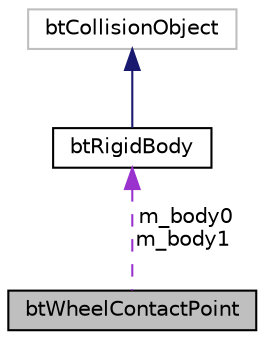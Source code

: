 digraph "btWheelContactPoint"
{
  edge [fontname="Helvetica",fontsize="10",labelfontname="Helvetica",labelfontsize="10"];
  node [fontname="Helvetica",fontsize="10",shape=record];
  Node1 [label="btWheelContactPoint",height=0.2,width=0.4,color="black", fillcolor="grey75", style="filled", fontcolor="black"];
  Node2 -> Node1 [dir="back",color="darkorchid3",fontsize="10",style="dashed",label=" m_body0\nm_body1" ];
  Node2 [label="btRigidBody",height=0.2,width=0.4,color="black", fillcolor="white", style="filled",URL="$classbt_rigid_body.html"];
  Node3 -> Node2 [dir="back",color="midnightblue",fontsize="10",style="solid"];
  Node3 [label="btCollisionObject",height=0.2,width=0.4,color="grey75", fillcolor="white", style="filled"];
}
